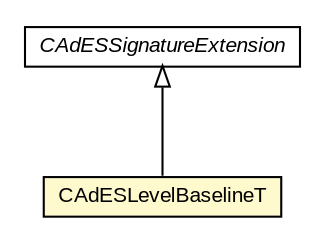 #!/usr/local/bin/dot
#
# Class diagram 
# Generated by UMLGraph version R5_6-24-gf6e263 (http://www.umlgraph.org/)
#

digraph G {
	edge [fontname="arial",fontsize=10,labelfontname="arial",labelfontsize=10];
	node [fontname="arial",fontsize=10,shape=plaintext];
	nodesep=0.25;
	ranksep=0.5;
	// eu.europa.esig.dss.cades.signature.CAdESLevelBaselineT
	c186904 [label=<<table title="eu.europa.esig.dss.cades.signature.CAdESLevelBaselineT" border="0" cellborder="1" cellspacing="0" cellpadding="2" port="p" bgcolor="lemonChiffon" href="./CAdESLevelBaselineT.html">
		<tr><td><table border="0" cellspacing="0" cellpadding="1">
<tr><td align="center" balign="center"> CAdESLevelBaselineT </td></tr>
		</table></td></tr>
		</table>>, URL="./CAdESLevelBaselineT.html", fontname="arial", fontcolor="black", fontsize=10.0];
	//eu.europa.esig.dss.cades.signature.CAdESLevelBaselineT extends eu.europa.esig.dss.cades.signature.CAdESSignatureExtension
	c187028:p -> c186904:p [dir=back,arrowtail=empty];
	// eu.europa.esig.dss.cades.signature.CAdESSignatureExtension
	c187028 [label=<<table title="eu.europa.esig.dss.cades.signature.CAdESSignatureExtension" border="0" cellborder="1" cellspacing="0" cellpadding="2" port="p" href="http://java.sun.com/j2se/1.4.2/docs/api/eu/europa/esig/dss/cades/signature/CAdESSignatureExtension.html">
		<tr><td><table border="0" cellspacing="0" cellpadding="1">
<tr><td align="center" balign="center"><font face="arial italic"> CAdESSignatureExtension </font></td></tr>
		</table></td></tr>
		</table>>, URL="http://java.sun.com/j2se/1.4.2/docs/api/eu/europa/esig/dss/cades/signature/CAdESSignatureExtension.html", fontname="arial", fontcolor="black", fontsize=10.0];
}

